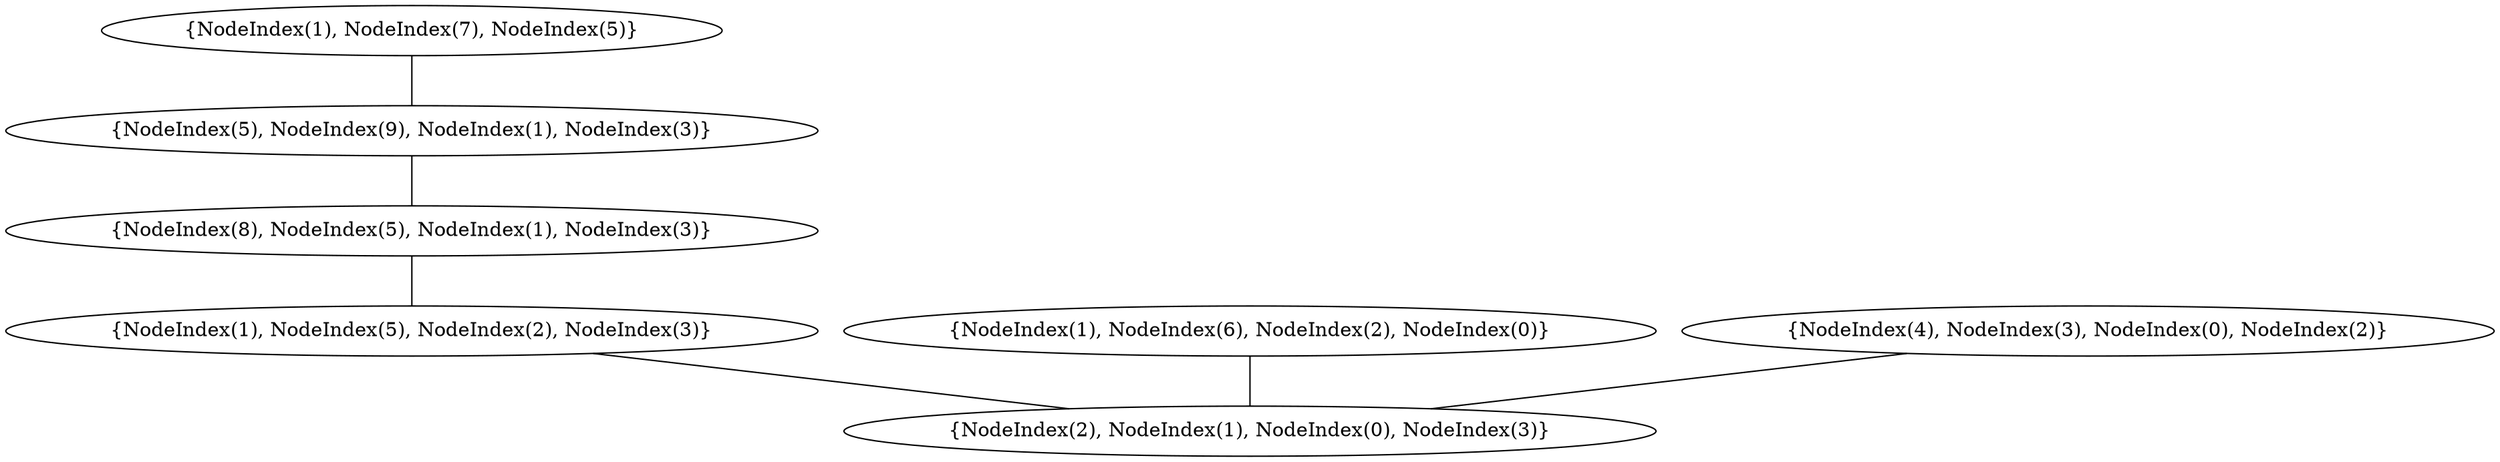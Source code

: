 graph {
    0 [ label = "{NodeIndex(2), NodeIndex(1), NodeIndex(0), NodeIndex(3)}" ]
    1 [ label = "{NodeIndex(1), NodeIndex(5), NodeIndex(2), NodeIndex(3)}" ]
    2 [ label = "{NodeIndex(8), NodeIndex(5), NodeIndex(1), NodeIndex(3)}" ]
    3 [ label = "{NodeIndex(5), NodeIndex(9), NodeIndex(1), NodeIndex(3)}" ]
    4 [ label = "{NodeIndex(1), NodeIndex(7), NodeIndex(5)}" ]
    5 [ label = "{NodeIndex(1), NodeIndex(6), NodeIndex(2), NodeIndex(0)}" ]
    6 [ label = "{NodeIndex(4), NodeIndex(3), NodeIndex(0), NodeIndex(2)}" ]
    1 -- 0 [ ]
    2 -- 1 [ ]
    3 -- 2 [ ]
    5 -- 0 [ ]
    6 -- 0 [ ]
    4 -- 3 [ ]
}
